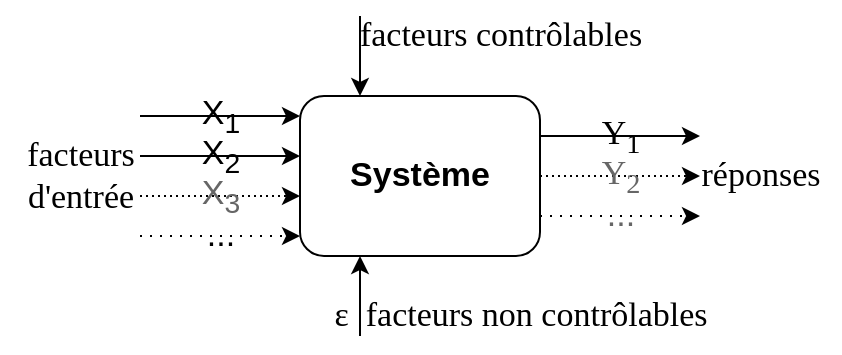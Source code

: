 <mxfile version="20.3.0" type="device"><diagram id="HwEB22UiANZ1Ez7IqnAO" name="Page-1"><mxGraphModel dx="782" dy="555" grid="1" gridSize="10" guides="1" tooltips="1" connect="1" arrows="1" fold="1" page="1" pageScale="1" pageWidth="827" pageHeight="1169" math="0" shadow="0"><root><mxCell id="0"/><mxCell id="1" parent="0"/><mxCell id="UkbBYD9lCxqZTMxwvv1I-1" value="&lt;font style=&quot;font-size: 17px;&quot;&gt;&lt;b&gt;Système&lt;/b&gt;&lt;/font&gt;" style="rounded=1;whiteSpace=wrap;html=1;labelBackgroundColor=none;fillColor=none;" vertex="1" parent="1"><mxGeometry x="360" y="240" width="120" height="80" as="geometry"/></mxCell><mxCell id="UkbBYD9lCxqZTMxwvv1I-2" value="X&lt;sub&gt;1&lt;/sub&gt;" style="endArrow=classic;html=1;rounded=0;fontSize=17;labelBackgroundColor=none;" edge="1" parent="1"><mxGeometry width="50" height="50" relative="1" as="geometry"><mxPoint x="280" y="250" as="sourcePoint"/><mxPoint x="360" y="250" as="targetPoint"/></mxGeometry></mxCell><mxCell id="UkbBYD9lCxqZTMxwvv1I-5" value="X&lt;sub&gt;2&lt;/sub&gt;" style="endArrow=classic;html=1;rounded=0;fontSize=17;labelBackgroundColor=none;" edge="1" parent="1"><mxGeometry width="50" height="50" relative="1" as="geometry"><mxPoint x="280" y="270" as="sourcePoint"/><mxPoint x="360" y="270" as="targetPoint"/></mxGeometry></mxCell><mxCell id="UkbBYD9lCxqZTMxwvv1I-6" value="X&lt;sub&gt;3&lt;/sub&gt;" style="endArrow=classic;html=1;rounded=0;fontSize=17;dashed=1;dashPattern=1 2;fontColor=#666666;labelBackgroundColor=none;" edge="1" parent="1"><mxGeometry width="50" height="50" relative="1" as="geometry"><mxPoint x="280" y="290" as="sourcePoint"/><mxPoint x="360" y="290" as="targetPoint"/></mxGeometry></mxCell><mxCell id="UkbBYD9lCxqZTMxwvv1I-8" value="&amp;nbsp;...&amp;nbsp;" style="endArrow=classic;html=1;rounded=0;fontSize=17;dashed=1;dashPattern=1 4;labelBackgroundColor=none;" edge="1" parent="1"><mxGeometry width="50" height="50" relative="1" as="geometry"><mxPoint x="280" y="310" as="sourcePoint"/><mxPoint x="360" y="310" as="targetPoint"/></mxGeometry></mxCell><mxCell id="UkbBYD9lCxqZTMxwvv1I-10" value="&lt;font color=&quot;#000000&quot;&gt;facteurs contrôlables&lt;br&gt;&lt;/font&gt;" style="endArrow=classic;html=1;rounded=0;fontFamily=Times New Roman;fontSize=17;fontColor=#666666;entryX=0.25;entryY=0;entryDx=0;entryDy=0;labelBackgroundColor=none;" edge="1" parent="1" target="UkbBYD9lCxqZTMxwvv1I-1"><mxGeometry x="-0.5" y="70" width="50" height="50" relative="1" as="geometry"><mxPoint x="390" y="200" as="sourcePoint"/><mxPoint x="382" y="240" as="targetPoint"/><mxPoint as="offset"/></mxGeometry></mxCell><mxCell id="UkbBYD9lCxqZTMxwvv1I-11" value="&lt;font color=&quot;#000000&quot;&gt;ε&amp;nbsp; facteurs non contrôlables&lt;br&gt;&lt;/font&gt;" style="endArrow=classic;html=1;rounded=0;fontFamily=Times New Roman;fontSize=17;fontColor=#666666;entryX=0.25;entryY=1;entryDx=0;entryDy=0;labelBackgroundColor=none;" edge="1" parent="1" target="UkbBYD9lCxqZTMxwvv1I-1"><mxGeometry x="-0.5" y="-80" width="50" height="50" relative="1" as="geometry"><mxPoint x="390" y="360" as="sourcePoint"/><mxPoint x="392" y="250" as="targetPoint"/><mxPoint as="offset"/></mxGeometry></mxCell><mxCell id="UkbBYD9lCxqZTMxwvv1I-12" value="facteurs&lt;br&gt;d'entrée" style="text;html=1;align=center;verticalAlign=middle;resizable=0;points=[];autosize=1;strokeColor=none;fillColor=none;fontSize=17;fontFamily=Times New Roman;fontColor=#000000;" vertex="1" parent="1"><mxGeometry x="210" y="255" width="80" height="50" as="geometry"/></mxCell><mxCell id="UkbBYD9lCxqZTMxwvv1I-13" value="Y&lt;sub&gt;1&lt;/sub&gt;" style="endArrow=classic;html=1;rounded=0;fontFamily=Times New Roman;fontSize=17;fontColor=#000000;exitX=1;exitY=0.25;exitDx=0;exitDy=0;labelBackgroundColor=none;" edge="1" parent="1" source="UkbBYD9lCxqZTMxwvv1I-1"><mxGeometry width="50" height="50" relative="1" as="geometry"><mxPoint x="380" y="300" as="sourcePoint"/><mxPoint x="560" y="260" as="targetPoint"/></mxGeometry></mxCell><mxCell id="UkbBYD9lCxqZTMxwvv1I-14" value="Y&lt;sub&gt;2&lt;/sub&gt;" style="endArrow=classic;html=1;rounded=0;fontFamily=Times New Roman;fontSize=17;fontColor=#666666;exitX=1;exitY=0.5;exitDx=0;exitDy=0;dashed=1;strokeColor=#000000;dashPattern=1 2;labelBackgroundColor=none;" edge="1" parent="1" source="UkbBYD9lCxqZTMxwvv1I-1"><mxGeometry width="50" height="50" relative="1" as="geometry"><mxPoint x="480" y="304" as="sourcePoint"/><mxPoint x="560" y="280" as="targetPoint"/><mxPoint as="offset"/></mxGeometry></mxCell><mxCell id="UkbBYD9lCxqZTMxwvv1I-15" value="&amp;nbsp;...&amp;nbsp;" style="endArrow=classic;html=1;rounded=0;fontSize=17;dashed=1;dashPattern=1 4;exitX=1;exitY=0.75;exitDx=0;exitDy=0;fontColor=#666666;labelBackgroundColor=none;" edge="1" parent="1" source="UkbBYD9lCxqZTMxwvv1I-1"><mxGeometry width="50" height="50" relative="1" as="geometry"><mxPoint x="360" y="410" as="sourcePoint"/><mxPoint x="560" y="300" as="targetPoint"/></mxGeometry></mxCell><mxCell id="UkbBYD9lCxqZTMxwvv1I-16" value="réponses" style="text;html=1;align=center;verticalAlign=middle;resizable=0;points=[];autosize=1;strokeColor=none;fillColor=none;fontSize=17;fontFamily=Times New Roman;fontColor=#000000;" vertex="1" parent="1"><mxGeometry x="550" y="265" width="80" height="30" as="geometry"/></mxCell></root></mxGraphModel></diagram></mxfile>
